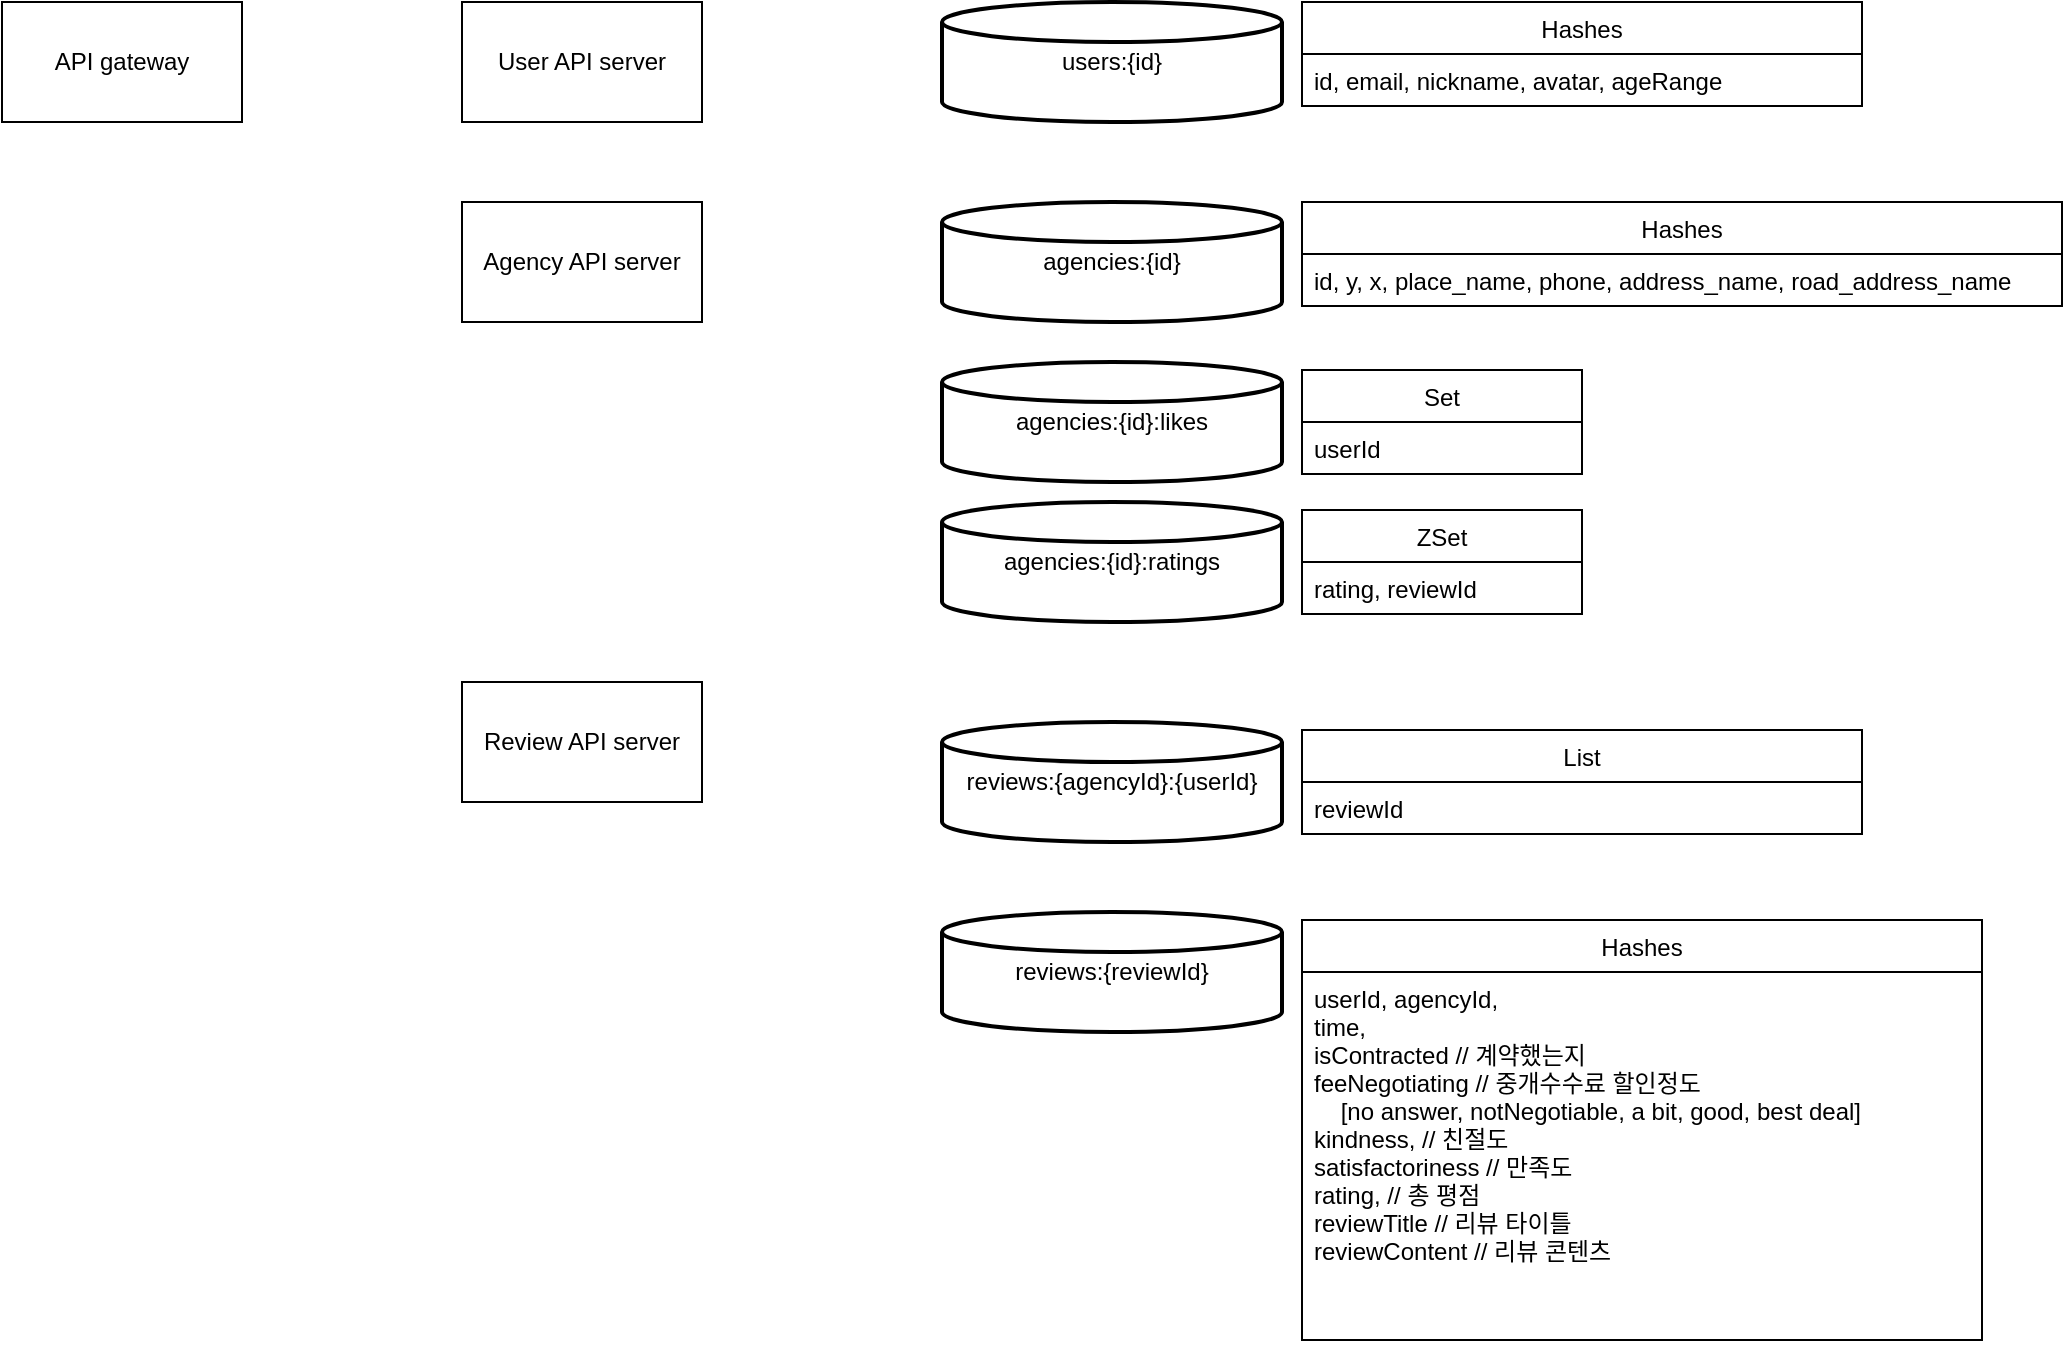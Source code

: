 <mxfile version="18.0.7" type="device"><diagram id="jWDHivrgudyD_jMj0jus" name="Page-1"><mxGraphModel dx="1137" dy="1153" grid="1" gridSize="10" guides="1" tooltips="1" connect="1" arrows="1" fold="1" page="1" pageScale="1" pageWidth="827" pageHeight="1169" math="0" shadow="0"><root><mxCell id="0"/><mxCell id="1" parent="0"/><mxCell id="3eaUS6Zuac7qFV2M_mjO-1" value="API gateway" style="rounded=0;whiteSpace=wrap;html=1;" parent="1" vertex="1"><mxGeometry x="200" y="100" width="120" height="60" as="geometry"/></mxCell><mxCell id="3eaUS6Zuac7qFV2M_mjO-2" value="User API server" style="rounded=0;whiteSpace=wrap;html=1;" parent="1" vertex="1"><mxGeometry x="430" y="100" width="120" height="60" as="geometry"/></mxCell><mxCell id="3eaUS6Zuac7qFV2M_mjO-3" value="users:{id}" style="strokeWidth=2;html=1;shape=mxgraph.flowchart.database;whiteSpace=wrap;" parent="1" vertex="1"><mxGeometry x="670" y="100" width="170" height="60" as="geometry"/></mxCell><mxCell id="3eaUS6Zuac7qFV2M_mjO-4" value="Agency API server" style="rounded=0;whiteSpace=wrap;html=1;" parent="1" vertex="1"><mxGeometry x="430" y="200" width="120" height="60" as="geometry"/></mxCell><mxCell id="3eaUS6Zuac7qFV2M_mjO-5" value="agencies:{id}" style="strokeWidth=2;html=1;shape=mxgraph.flowchart.database;whiteSpace=wrap;" parent="1" vertex="1"><mxGeometry x="670" y="200" width="170" height="60" as="geometry"/></mxCell><mxCell id="3eaUS6Zuac7qFV2M_mjO-6" value="Hashes" style="swimlane;fontStyle=0;childLayout=stackLayout;horizontal=1;startSize=26;fillColor=none;horizontalStack=0;resizeParent=1;resizeParentMax=0;resizeLast=0;collapsible=1;marginBottom=0;" parent="1" vertex="1"><mxGeometry x="850" y="100" width="280" height="52" as="geometry"/></mxCell><mxCell id="3eaUS6Zuac7qFV2M_mjO-9" value="id, email, nickname, avatar, ageRange" style="text;strokeColor=none;fillColor=none;align=left;verticalAlign=top;spacingLeft=4;spacingRight=4;overflow=hidden;rotatable=0;points=[[0,0.5],[1,0.5]];portConstraint=eastwest;" parent="3eaUS6Zuac7qFV2M_mjO-6" vertex="1"><mxGeometry y="26" width="280" height="26" as="geometry"/></mxCell><mxCell id="3eaUS6Zuac7qFV2M_mjO-11" value="Hashes" style="swimlane;fontStyle=0;childLayout=stackLayout;horizontal=1;startSize=26;fillColor=none;horizontalStack=0;resizeParent=1;resizeParentMax=0;resizeLast=0;collapsible=1;marginBottom=0;" parent="1" vertex="1"><mxGeometry x="850" y="200" width="380" height="52" as="geometry"/></mxCell><mxCell id="3eaUS6Zuac7qFV2M_mjO-12" value="id, y, x, place_name, phone, address_name, road_address_name" style="text;strokeColor=none;fillColor=none;align=left;verticalAlign=top;spacingLeft=4;spacingRight=4;overflow=hidden;rotatable=0;points=[[0,0.5],[1,0.5]];portConstraint=eastwest;" parent="3eaUS6Zuac7qFV2M_mjO-11" vertex="1"><mxGeometry y="26" width="380" height="26" as="geometry"/></mxCell><mxCell id="3eaUS6Zuac7qFV2M_mjO-13" value="Review API server" style="rounded=0;whiteSpace=wrap;html=1;" parent="1" vertex="1"><mxGeometry x="430" y="440" width="120" height="60" as="geometry"/></mxCell><mxCell id="3eaUS6Zuac7qFV2M_mjO-14" value="agencies:{id}:likes" style="strokeWidth=2;html=1;shape=mxgraph.flowchart.database;whiteSpace=wrap;" parent="1" vertex="1"><mxGeometry x="670" y="280" width="170" height="60" as="geometry"/></mxCell><mxCell id="3eaUS6Zuac7qFV2M_mjO-16" value="Set" style="swimlane;fontStyle=0;childLayout=stackLayout;horizontal=1;startSize=26;fillColor=none;horizontalStack=0;resizeParent=1;resizeParentMax=0;resizeLast=0;collapsible=1;marginBottom=0;" parent="1" vertex="1"><mxGeometry x="850" y="284" width="140" height="52" as="geometry"/></mxCell><mxCell id="3eaUS6Zuac7qFV2M_mjO-17" value="userId" style="text;strokeColor=none;fillColor=none;align=left;verticalAlign=top;spacingLeft=4;spacingRight=4;overflow=hidden;rotatable=0;points=[[0,0.5],[1,0.5]];portConstraint=eastwest;" parent="3eaUS6Zuac7qFV2M_mjO-16" vertex="1"><mxGeometry y="26" width="140" height="26" as="geometry"/></mxCell><mxCell id="3eaUS6Zuac7qFV2M_mjO-18" value="agencies:{id}:ratings" style="strokeWidth=2;html=1;shape=mxgraph.flowchart.database;whiteSpace=wrap;" parent="1" vertex="1"><mxGeometry x="670" y="350" width="170" height="60" as="geometry"/></mxCell><mxCell id="3eaUS6Zuac7qFV2M_mjO-19" value="ZSet" style="swimlane;fontStyle=0;childLayout=stackLayout;horizontal=1;startSize=26;fillColor=none;horizontalStack=0;resizeParent=1;resizeParentMax=0;resizeLast=0;collapsible=1;marginBottom=0;" parent="1" vertex="1"><mxGeometry x="850" y="354" width="140" height="52" as="geometry"/></mxCell><mxCell id="3eaUS6Zuac7qFV2M_mjO-20" value="rating, reviewId" style="text;strokeColor=none;fillColor=none;align=left;verticalAlign=top;spacingLeft=4;spacingRight=4;overflow=hidden;rotatable=0;points=[[0,0.5],[1,0.5]];portConstraint=eastwest;" parent="3eaUS6Zuac7qFV2M_mjO-19" vertex="1"><mxGeometry y="26" width="140" height="26" as="geometry"/></mxCell><mxCell id="3eaUS6Zuac7qFV2M_mjO-21" value="reviews:{agencyId}:{userId}" style="strokeWidth=2;html=1;shape=mxgraph.flowchart.database;whiteSpace=wrap;" parent="1" vertex="1"><mxGeometry x="670" y="460" width="170" height="60" as="geometry"/></mxCell><mxCell id="3eaUS6Zuac7qFV2M_mjO-22" value="List" style="swimlane;fontStyle=0;childLayout=stackLayout;horizontal=1;startSize=26;fillColor=none;horizontalStack=0;resizeParent=1;resizeParentMax=0;resizeLast=0;collapsible=1;marginBottom=0;" parent="1" vertex="1"><mxGeometry x="850" y="464" width="280" height="52" as="geometry"/></mxCell><mxCell id="3eaUS6Zuac7qFV2M_mjO-23" value="reviewId" style="text;strokeColor=none;fillColor=none;align=left;verticalAlign=top;spacingLeft=4;spacingRight=4;overflow=hidden;rotatable=0;points=[[0,0.5],[1,0.5]];portConstraint=eastwest;" parent="3eaUS6Zuac7qFV2M_mjO-22" vertex="1"><mxGeometry y="26" width="280" height="26" as="geometry"/></mxCell><mxCell id="3eaUS6Zuac7qFV2M_mjO-24" value="reviews:{reviewId}" style="strokeWidth=2;html=1;shape=mxgraph.flowchart.database;whiteSpace=wrap;" parent="1" vertex="1"><mxGeometry x="670" y="555" width="170" height="60" as="geometry"/></mxCell><mxCell id="3eaUS6Zuac7qFV2M_mjO-25" value="Hashes" style="swimlane;fontStyle=0;childLayout=stackLayout;horizontal=1;startSize=26;fillColor=none;horizontalStack=0;resizeParent=1;resizeParentMax=0;resizeLast=0;collapsible=1;marginBottom=0;" parent="1" vertex="1"><mxGeometry x="850" y="559" width="340" height="210" as="geometry"/></mxCell><mxCell id="3eaUS6Zuac7qFV2M_mjO-26" value="userId, agencyId,&#10;time,&#10;isContracted // 계약했는지&#10;feeNegotiating // 중개수수료 할인정도&#10;    [no answer, notNegotiable, a bit, good, best deal]&#10;kindness, // 친절도&#10;satisfactoriness // 만족도&#10;rating, // 총 평점&#10;reviewTitle // 리뷰 타이틀&#10;reviewContent // 리뷰 콘텐츠&#10;" style="text;strokeColor=none;fillColor=none;align=left;verticalAlign=top;spacingLeft=4;spacingRight=4;overflow=hidden;rotatable=0;points=[[0,0.5],[1,0.5]];portConstraint=eastwest;" parent="3eaUS6Zuac7qFV2M_mjO-25" vertex="1"><mxGeometry y="26" width="340" height="184" as="geometry"/></mxCell></root></mxGraphModel></diagram></mxfile>
